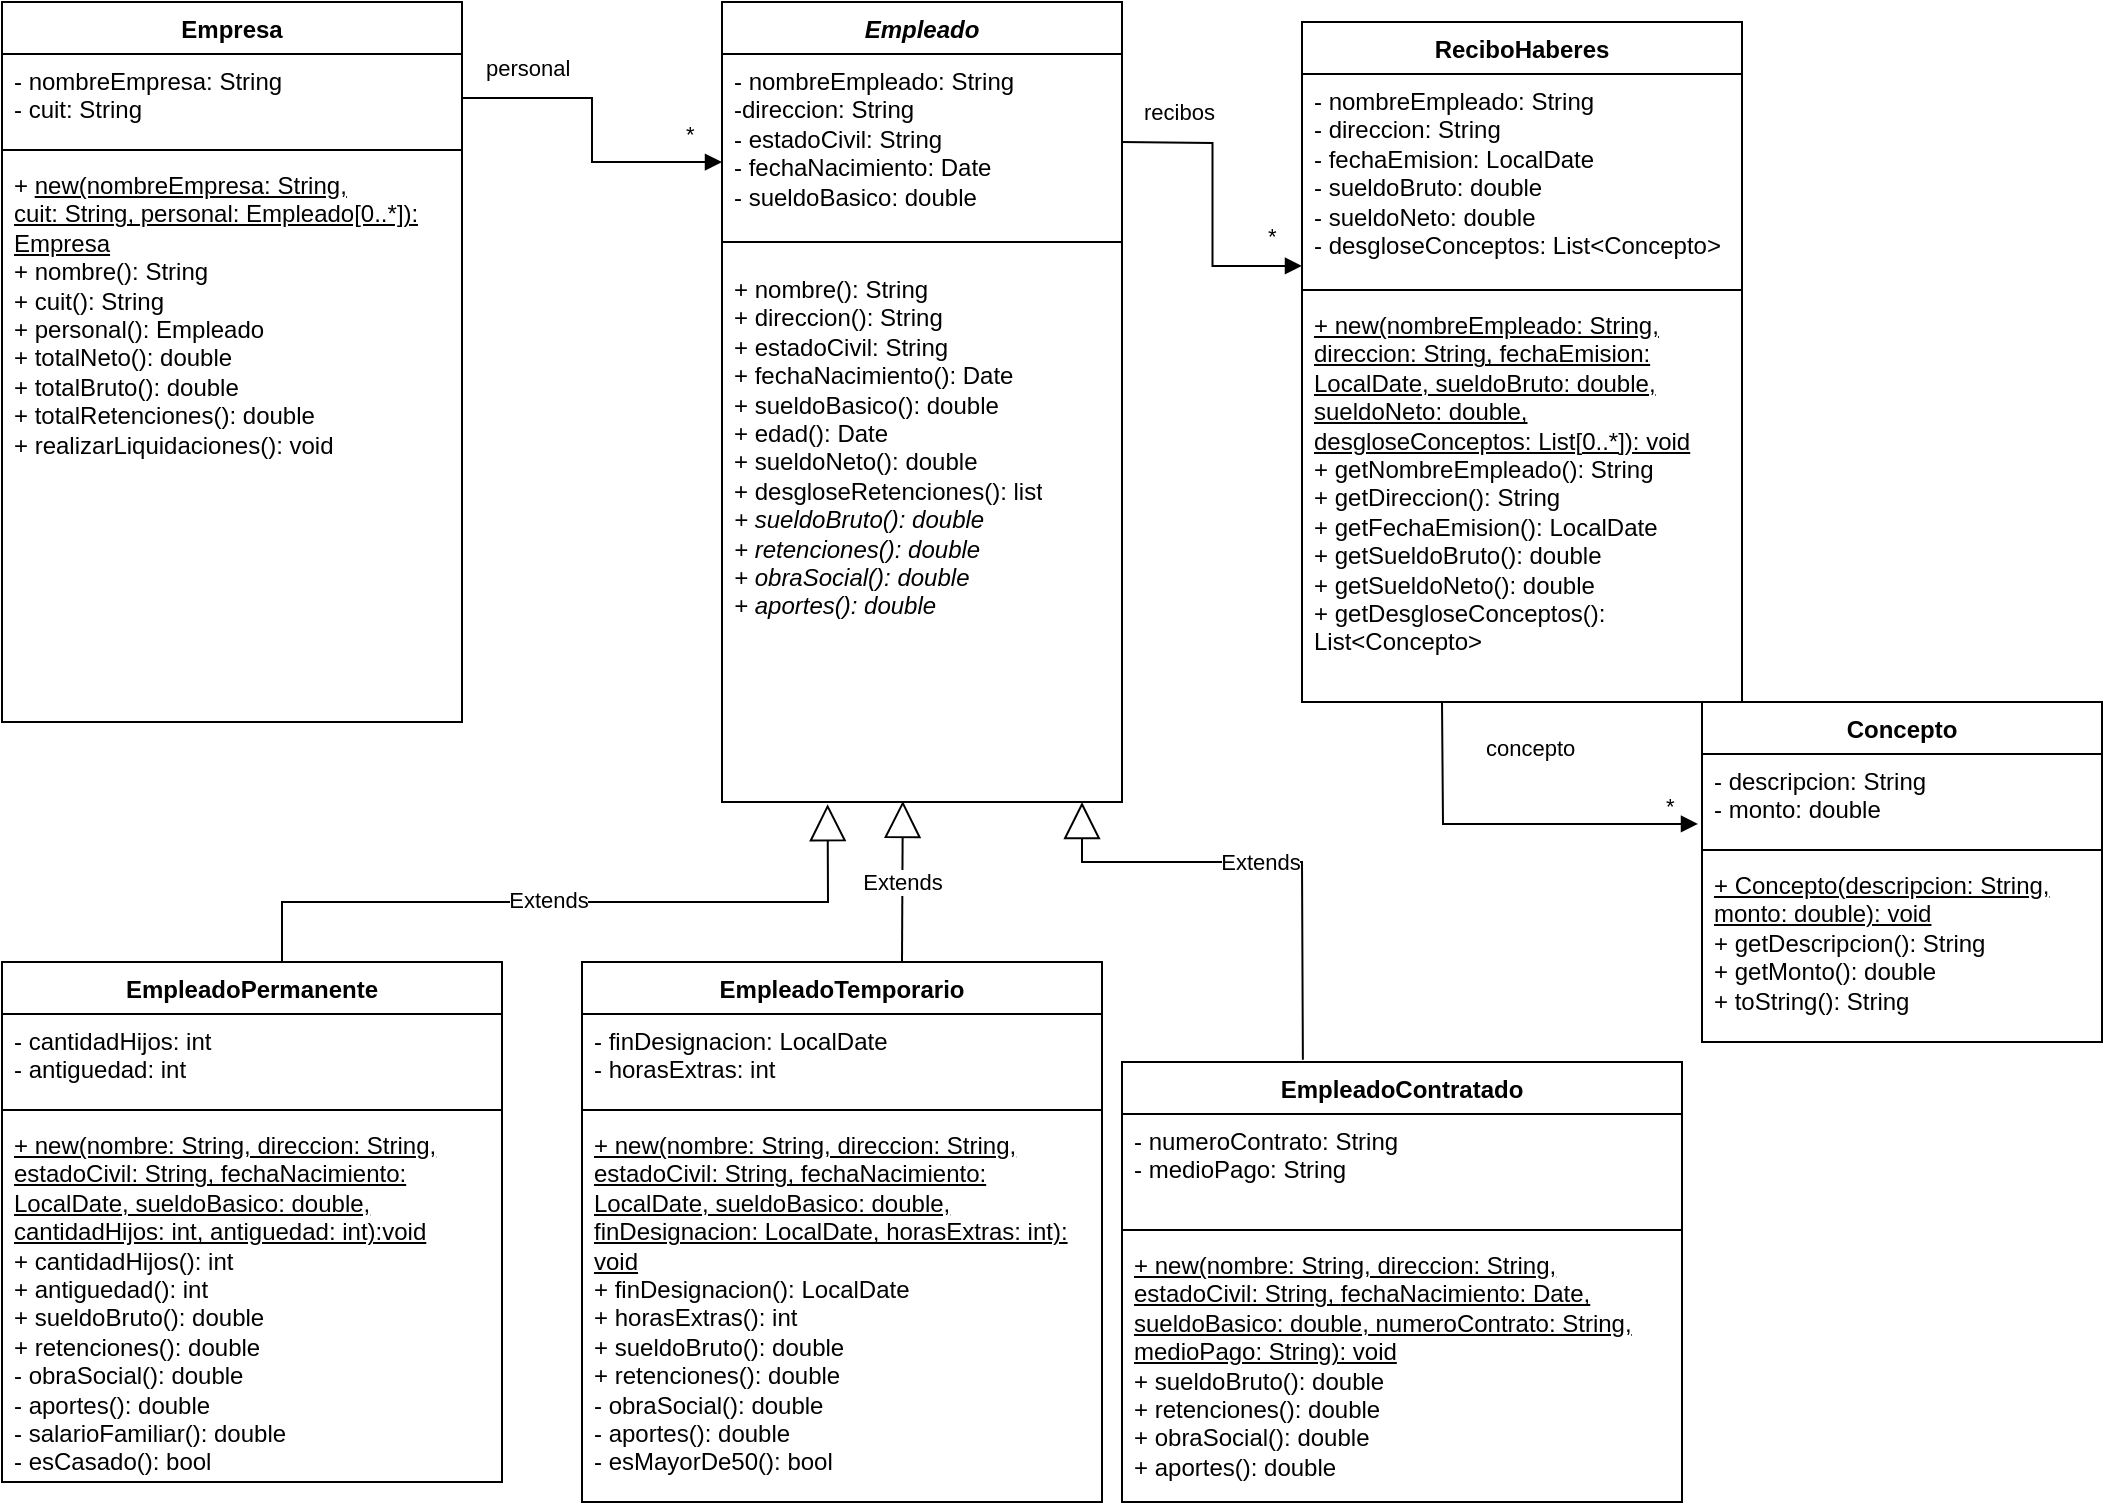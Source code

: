 <mxfile version="26.2.14">
  <diagram name="Página-1" id="ODUBA3nFFEw5WAdFP-az">
    <mxGraphModel dx="1290" dy="785" grid="1" gridSize="10" guides="1" tooltips="1" connect="1" arrows="1" fold="1" page="1" pageScale="1" pageWidth="1200" pageHeight="1920" math="0" shadow="0">
      <root>
        <mxCell id="0" />
        <mxCell id="1" parent="0" />
        <mxCell id="ub7nSacoTjqV0U-5tLhr-1" value="&lt;i&gt;Empleado&lt;/i&gt;" style="swimlane;fontStyle=1;align=center;verticalAlign=top;childLayout=stackLayout;horizontal=1;startSize=26;horizontalStack=0;resizeParent=1;resizeParentMax=0;resizeLast=0;collapsible=1;marginBottom=0;whiteSpace=wrap;html=1;" vertex="1" parent="1">
          <mxGeometry x="480" y="90" width="200" height="400" as="geometry" />
        </mxCell>
        <mxCell id="ub7nSacoTjqV0U-5tLhr-2" value="- nombreEmpleado: String&lt;div&gt;-direccion: String&lt;/div&gt;&lt;div&gt;- estadoCivil: String&lt;/div&gt;&lt;div&gt;- fechaNacimiento: Date&lt;/div&gt;&lt;div&gt;- sueldoBasico: double&lt;/div&gt;" style="text;strokeColor=none;fillColor=none;align=left;verticalAlign=top;spacingLeft=4;spacingRight=4;overflow=hidden;rotatable=0;points=[[0,0.5],[1,0.5]];portConstraint=eastwest;whiteSpace=wrap;html=1;" vertex="1" parent="ub7nSacoTjqV0U-5tLhr-1">
          <mxGeometry y="26" width="200" height="84" as="geometry" />
        </mxCell>
        <mxCell id="ub7nSacoTjqV0U-5tLhr-3" value="" style="line;strokeWidth=1;fillColor=none;align=left;verticalAlign=middle;spacingTop=-1;spacingLeft=3;spacingRight=3;rotatable=0;labelPosition=right;points=[];portConstraint=eastwest;strokeColor=inherit;" vertex="1" parent="ub7nSacoTjqV0U-5tLhr-1">
          <mxGeometry y="110" width="200" height="20" as="geometry" />
        </mxCell>
        <mxCell id="ub7nSacoTjqV0U-5tLhr-4" value="+ nombre(): String&lt;div&gt;+ direccion(): String&lt;/div&gt;&lt;div&gt;+ estadoCivil: String&lt;/div&gt;&lt;div&gt;+ fechaNacimiento(): Date&lt;/div&gt;&lt;div&gt;+ sueldoBasico(): double&lt;/div&gt;&lt;div&gt;+ edad(): Date&lt;/div&gt;&lt;div&gt;+ sueldoNeto(): double&lt;/div&gt;&lt;div&gt;+ desgloseRetenciones(): list&lt;/div&gt;&lt;div&gt;&lt;i&gt;+ sueldoBruto(): double&lt;/i&gt;&lt;/div&gt;&lt;div&gt;&lt;i&gt;+ retenciones(): double&lt;/i&gt;&lt;/div&gt;&lt;div&gt;&lt;i&gt;+ obraSocial(): double&lt;/i&gt;&lt;/div&gt;&lt;div&gt;&lt;i&gt;+ aportes(): double&lt;/i&gt;&lt;/div&gt;" style="text;strokeColor=none;fillColor=none;align=left;verticalAlign=top;spacingLeft=4;spacingRight=4;overflow=hidden;rotatable=0;points=[[0,0.5],[1,0.5]];portConstraint=eastwest;whiteSpace=wrap;html=1;" vertex="1" parent="ub7nSacoTjqV0U-5tLhr-1">
          <mxGeometry y="130" width="200" height="270" as="geometry" />
        </mxCell>
        <mxCell id="ub7nSacoTjqV0U-5tLhr-7" value="ReciboHaberes" style="swimlane;fontStyle=1;align=center;verticalAlign=top;childLayout=stackLayout;horizontal=1;startSize=26;horizontalStack=0;resizeParent=1;resizeParentMax=0;resizeLast=0;collapsible=1;marginBottom=0;whiteSpace=wrap;html=1;" vertex="1" parent="1">
          <mxGeometry x="770" y="100" width="220" height="340" as="geometry" />
        </mxCell>
        <mxCell id="ub7nSacoTjqV0U-5tLhr-8" value="&lt;div&gt;- nombreEmpleado: String&lt;/div&gt;&lt;div&gt;- direccion: String&lt;/div&gt;&lt;div&gt;- fechaEmision: LocalDate&lt;/div&gt;&lt;div&gt;- sueldoBruto: double&lt;/div&gt;&lt;div&gt;- sueldoNeto: double&lt;/div&gt;&lt;div&gt;- desgloseConceptos: List&amp;lt;Concepto&amp;gt;&lt;/div&gt;" style="text;strokeColor=none;fillColor=none;align=left;verticalAlign=top;spacingLeft=4;spacingRight=4;overflow=hidden;rotatable=0;points=[[0,0.5],[1,0.5]];portConstraint=eastwest;whiteSpace=wrap;html=1;" vertex="1" parent="ub7nSacoTjqV0U-5tLhr-7">
          <mxGeometry y="26" width="220" height="104" as="geometry" />
        </mxCell>
        <mxCell id="ub7nSacoTjqV0U-5tLhr-9" value="" style="line;strokeWidth=1;fillColor=none;align=left;verticalAlign=middle;spacingTop=-1;spacingLeft=3;spacingRight=3;rotatable=0;labelPosition=right;points=[];portConstraint=eastwest;strokeColor=inherit;" vertex="1" parent="ub7nSacoTjqV0U-5tLhr-7">
          <mxGeometry y="130" width="220" height="8" as="geometry" />
        </mxCell>
        <mxCell id="ub7nSacoTjqV0U-5tLhr-10" value="&lt;u&gt;+ new(nombreEmpleado: String, direccion: String, fechaEmision: LocalDate, sueldoBruto: double, sueldoNeto: double, desgloseConceptos: List[0..*]): void&lt;/u&gt;&lt;div&gt;&lt;div style=&quot;&quot;&gt;+ getNombreEmpleado(): String&amp;nbsp;&amp;nbsp;&lt;/div&gt;&lt;div style=&quot;&quot;&gt;+ getDireccion(): String&amp;nbsp;&amp;nbsp;&lt;/div&gt;&lt;div style=&quot;&quot;&gt;+ getFechaEmision(): LocalDate&amp;nbsp;&amp;nbsp;&lt;/div&gt;&lt;div style=&quot;&quot;&gt;+ getSueldoBruto(): double&amp;nbsp;&amp;nbsp;&lt;/div&gt;&lt;div style=&quot;&quot;&gt;+ getSueldoNeto(): double&amp;nbsp;&amp;nbsp;&lt;/div&gt;&lt;div style=&quot;&quot;&gt;+ getDesgloseConceptos(): List&amp;lt;Concepto&amp;gt;&lt;/div&gt;&lt;/div&gt;" style="text;strokeColor=none;fillColor=none;align=left;verticalAlign=top;spacingLeft=4;spacingRight=4;overflow=hidden;rotatable=0;points=[[0,0.5],[1,0.5]];portConstraint=eastwest;whiteSpace=wrap;html=1;" vertex="1" parent="ub7nSacoTjqV0U-5tLhr-7">
          <mxGeometry y="138" width="220" height="202" as="geometry" />
        </mxCell>
        <mxCell id="ub7nSacoTjqV0U-5tLhr-11" value="Empresa" style="swimlane;fontStyle=1;align=center;verticalAlign=top;childLayout=stackLayout;horizontal=1;startSize=26;horizontalStack=0;resizeParent=1;resizeParentMax=0;resizeLast=0;collapsible=1;marginBottom=0;whiteSpace=wrap;html=1;" vertex="1" parent="1">
          <mxGeometry x="120" y="90" width="230" height="360" as="geometry" />
        </mxCell>
        <mxCell id="ub7nSacoTjqV0U-5tLhr-12" value="- nombreEmpresa: String&lt;div&gt;- cuit: String&lt;/div&gt;" style="text;strokeColor=none;fillColor=none;align=left;verticalAlign=top;spacingLeft=4;spacingRight=4;overflow=hidden;rotatable=0;points=[[0,0.5],[1,0.5]];portConstraint=eastwest;whiteSpace=wrap;html=1;" vertex="1" parent="ub7nSacoTjqV0U-5tLhr-11">
          <mxGeometry y="26" width="230" height="44" as="geometry" />
        </mxCell>
        <mxCell id="ub7nSacoTjqV0U-5tLhr-13" value="" style="line;strokeWidth=1;fillColor=none;align=left;verticalAlign=middle;spacingTop=-1;spacingLeft=3;spacingRight=3;rotatable=0;labelPosition=right;points=[];portConstraint=eastwest;strokeColor=inherit;" vertex="1" parent="ub7nSacoTjqV0U-5tLhr-11">
          <mxGeometry y="70" width="230" height="8" as="geometry" />
        </mxCell>
        <mxCell id="ub7nSacoTjqV0U-5tLhr-14" value="+ &lt;u&gt;new(nombreEmpresa: String,&lt;/u&gt;&lt;div&gt;&lt;u&gt;cuit: String, personal: Empleado[0..*]):&lt;/u&gt;&lt;/div&gt;&lt;div&gt;&lt;u&gt;Empresa&lt;/u&gt;&lt;/div&gt;&lt;div&gt;+ nombre(): String&lt;/div&gt;&lt;div&gt;+ cuit(): String&lt;/div&gt;&lt;div&gt;+ personal(): Empleado&lt;/div&gt;&lt;div&gt;+ totalNeto(): double&lt;/div&gt;&lt;div&gt;+ totalBruto(): double&lt;/div&gt;&lt;div&gt;+ totalRetenciones(): double&lt;/div&gt;&lt;div&gt;+ realizarLiquidaciones(): void&lt;/div&gt;" style="text;strokeColor=none;fillColor=none;align=left;verticalAlign=top;spacingLeft=4;spacingRight=4;overflow=hidden;rotatable=0;points=[[0,0.5],[1,0.5]];portConstraint=eastwest;whiteSpace=wrap;html=1;" vertex="1" parent="ub7nSacoTjqV0U-5tLhr-11">
          <mxGeometry y="78" width="230" height="282" as="geometry" />
        </mxCell>
        <mxCell id="ub7nSacoTjqV0U-5tLhr-15" value="EmpleadoTemporario" style="swimlane;fontStyle=1;align=center;verticalAlign=top;childLayout=stackLayout;horizontal=1;startSize=26;horizontalStack=0;resizeParent=1;resizeParentMax=0;resizeLast=0;collapsible=1;marginBottom=0;whiteSpace=wrap;html=1;" vertex="1" parent="1">
          <mxGeometry x="410" y="570" width="260" height="270" as="geometry" />
        </mxCell>
        <mxCell id="ub7nSacoTjqV0U-5tLhr-16" value="&lt;div&gt;- finDesignacion: LocalDate&lt;/div&gt;&lt;div&gt;- horasExtras: int&lt;/div&gt;" style="text;strokeColor=none;fillColor=none;align=left;verticalAlign=top;spacingLeft=4;spacingRight=4;overflow=hidden;rotatable=0;points=[[0,0.5],[1,0.5]];portConstraint=eastwest;whiteSpace=wrap;html=1;" vertex="1" parent="ub7nSacoTjqV0U-5tLhr-15">
          <mxGeometry y="26" width="260" height="44" as="geometry" />
        </mxCell>
        <mxCell id="ub7nSacoTjqV0U-5tLhr-17" value="" style="line;strokeWidth=1;fillColor=none;align=left;verticalAlign=middle;spacingTop=-1;spacingLeft=3;spacingRight=3;rotatable=0;labelPosition=right;points=[];portConstraint=eastwest;strokeColor=inherit;" vertex="1" parent="ub7nSacoTjqV0U-5tLhr-15">
          <mxGeometry y="70" width="260" height="8" as="geometry" />
        </mxCell>
        <mxCell id="ub7nSacoTjqV0U-5tLhr-18" value="&lt;u&gt;+ new(nombre: String, direccion: String, estadoCivil: String, fechaNacimiento: LocalDate, sueldoBasico: double, finDesignacion: LocalDate, horasExtras: int): void&lt;/u&gt;&lt;div&gt;&lt;div style=&quot;&quot;&gt;+ finDesignacion(): LocalDate&lt;/div&gt;&lt;div style=&quot;&quot;&gt;+ horasExtras(): int&lt;/div&gt;&lt;div style=&quot;&quot;&gt;+ sueldoBruto(): double&lt;/div&gt;&lt;div style=&quot;&quot;&gt;+ retenciones(): double&lt;/div&gt;&lt;div style=&quot;&quot;&gt;&lt;span style=&quot;background-color: transparent; color: light-dark(rgb(0, 0, 0), rgb(255, 255, 255));&quot;&gt;- obraSocial(): double&lt;/span&gt;&lt;/div&gt;&lt;div style=&quot;&quot;&gt;- aportes(): double&lt;/div&gt;&lt;div style=&quot;&quot;&gt;- esMayorDe50(): bool&lt;/div&gt;&lt;/div&gt;" style="text;strokeColor=none;fillColor=none;align=left;verticalAlign=top;spacingLeft=4;spacingRight=4;overflow=hidden;rotatable=0;points=[[0,0.5],[1,0.5]];portConstraint=eastwest;whiteSpace=wrap;html=1;" vertex="1" parent="ub7nSacoTjqV0U-5tLhr-15">
          <mxGeometry y="78" width="260" height="192" as="geometry" />
        </mxCell>
        <mxCell id="ub7nSacoTjqV0U-5tLhr-20" value="EmpleadoPermanente" style="swimlane;fontStyle=1;align=center;verticalAlign=top;childLayout=stackLayout;horizontal=1;startSize=26;horizontalStack=0;resizeParent=1;resizeParentMax=0;resizeLast=0;collapsible=1;marginBottom=0;whiteSpace=wrap;html=1;" vertex="1" parent="1">
          <mxGeometry x="120" y="570" width="250" height="260" as="geometry" />
        </mxCell>
        <mxCell id="ub7nSacoTjqV0U-5tLhr-21" value="&lt;div&gt;- cantidadHijos: int&lt;/div&gt;&lt;div&gt;- antiguedad: int&amp;nbsp;&lt;/div&gt;" style="text;strokeColor=none;fillColor=none;align=left;verticalAlign=top;spacingLeft=4;spacingRight=4;overflow=hidden;rotatable=0;points=[[0,0.5],[1,0.5]];portConstraint=eastwest;whiteSpace=wrap;html=1;" vertex="1" parent="ub7nSacoTjqV0U-5tLhr-20">
          <mxGeometry y="26" width="250" height="44" as="geometry" />
        </mxCell>
        <mxCell id="ub7nSacoTjqV0U-5tLhr-22" value="" style="line;strokeWidth=1;fillColor=none;align=left;verticalAlign=middle;spacingTop=-1;spacingLeft=3;spacingRight=3;rotatable=0;labelPosition=right;points=[];portConstraint=eastwest;strokeColor=inherit;" vertex="1" parent="ub7nSacoTjqV0U-5tLhr-20">
          <mxGeometry y="70" width="250" height="8" as="geometry" />
        </mxCell>
        <mxCell id="ub7nSacoTjqV0U-5tLhr-23" value="&lt;u&gt;+ new(nombre: String, direccion: String, estadoCivil: String, fechaNacimiento: LocalDate, sueldoBasico: double, cantidadHijos: int, antiguedad: int):void&lt;/u&gt;&lt;div&gt;&lt;div&gt;+ cantidadHijos(): int&lt;/div&gt;&lt;div&gt;+ antiguedad(): int&lt;/div&gt;&lt;div&gt;+ sueldoBruto(): double&lt;/div&gt;&lt;div&gt;+ retenciones(): double&lt;/div&gt;&lt;/div&gt;&lt;div&gt;&lt;div&gt;- obraSocial(): double&lt;/div&gt;&lt;div&gt;- aportes(): double&lt;/div&gt;&lt;div&gt;- salarioFamiliar(): double&lt;/div&gt;&lt;div&gt;- esCasado(): bool&lt;/div&gt;&lt;/div&gt;" style="text;strokeColor=none;fillColor=none;align=left;verticalAlign=top;spacingLeft=4;spacingRight=4;overflow=hidden;rotatable=0;points=[[0,0.5],[1,0.5]];portConstraint=eastwest;whiteSpace=wrap;html=1;" vertex="1" parent="ub7nSacoTjqV0U-5tLhr-20">
          <mxGeometry y="78" width="250" height="182" as="geometry" />
        </mxCell>
        <mxCell id="ub7nSacoTjqV0U-5tLhr-26" value="personal" style="endArrow=block;endFill=1;html=1;edgeStyle=orthogonalEdgeStyle;align=left;verticalAlign=top;rounded=0;exitX=1;exitY=0.5;exitDx=0;exitDy=0;entryX=0;entryY=0.643;entryDx=0;entryDy=0;entryPerimeter=0;" edge="1" parent="1" source="ub7nSacoTjqV0U-5tLhr-12" target="ub7nSacoTjqV0U-5tLhr-2">
          <mxGeometry x="-0.876" y="28" relative="1" as="geometry">
            <mxPoint x="350" y="370" as="sourcePoint" />
            <mxPoint x="510" y="370" as="targetPoint" />
            <mxPoint as="offset" />
          </mxGeometry>
        </mxCell>
        <mxCell id="ub7nSacoTjqV0U-5tLhr-27" value="*" style="edgeLabel;resizable=0;html=1;align=left;verticalAlign=bottom;" connectable="0" vertex="1" parent="ub7nSacoTjqV0U-5tLhr-26">
          <mxGeometry x="-1" relative="1" as="geometry">
            <mxPoint x="110" y="26" as="offset" />
          </mxGeometry>
        </mxCell>
        <mxCell id="ub7nSacoTjqV0U-5tLhr-28" value="Extends" style="endArrow=block;endSize=16;endFill=0;html=1;rounded=0;entryX=0.264;entryY=1.004;entryDx=0;entryDy=0;entryPerimeter=0;" edge="1" parent="1" target="ub7nSacoTjqV0U-5tLhr-4">
          <mxGeometry x="-0.015" y="1" width="160" relative="1" as="geometry">
            <mxPoint x="260" y="550" as="sourcePoint" />
            <mxPoint x="600" y="360" as="targetPoint" />
            <Array as="points">
              <mxPoint x="260" y="550" />
              <mxPoint x="260" y="570" />
              <mxPoint x="260" y="540" />
              <mxPoint x="370" y="540" />
              <mxPoint x="533" y="540" />
            </Array>
            <mxPoint as="offset" />
          </mxGeometry>
        </mxCell>
        <mxCell id="ub7nSacoTjqV0U-5tLhr-30" value="recibos" style="endArrow=block;endFill=1;html=1;edgeStyle=orthogonalEdgeStyle;align=left;verticalAlign=top;rounded=0;exitX=1;exitY=0.5;exitDx=0;exitDy=0;entryX=0;entryY=0.923;entryDx=0;entryDy=0;entryPerimeter=0;" edge="1" parent="1" target="ub7nSacoTjqV0U-5tLhr-8">
          <mxGeometry x="-0.876" y="28" relative="1" as="geometry">
            <mxPoint x="679.5" y="160" as="sourcePoint" />
            <mxPoint x="809.5" y="192" as="targetPoint" />
            <mxPoint as="offset" />
          </mxGeometry>
        </mxCell>
        <mxCell id="ub7nSacoTjqV0U-5tLhr-31" value="*" style="edgeLabel;resizable=0;html=1;align=left;verticalAlign=bottom;" connectable="0" vertex="1" parent="ub7nSacoTjqV0U-5tLhr-30">
          <mxGeometry x="-1" relative="1" as="geometry">
            <mxPoint x="71" y="55" as="offset" />
          </mxGeometry>
        </mxCell>
        <mxCell id="ub7nSacoTjqV0U-5tLhr-32" value="Extends" style="endArrow=block;endSize=16;endFill=0;html=1;rounded=0;entryX=0.452;entryY=0.998;entryDx=0;entryDy=0;entryPerimeter=0;" edge="1" parent="1" target="ub7nSacoTjqV0U-5tLhr-4">
          <mxGeometry width="160" relative="1" as="geometry">
            <mxPoint x="570" y="570" as="sourcePoint" />
            <mxPoint x="730" y="550" as="targetPoint" />
          </mxGeometry>
        </mxCell>
        <mxCell id="ub7nSacoTjqV0U-5tLhr-33" value="EmpleadoContratado" style="swimlane;fontStyle=1;align=center;verticalAlign=top;childLayout=stackLayout;horizontal=1;startSize=26;horizontalStack=0;resizeParent=1;resizeParentMax=0;resizeLast=0;collapsible=1;marginBottom=0;whiteSpace=wrap;html=1;" vertex="1" parent="1">
          <mxGeometry x="680" y="620" width="280" height="220" as="geometry" />
        </mxCell>
        <mxCell id="ub7nSacoTjqV0U-5tLhr-34" value="&lt;div&gt;- numeroContrato: String&lt;/div&gt;&lt;div&gt;- medioPago: String&lt;/div&gt;" style="text;strokeColor=none;fillColor=none;align=left;verticalAlign=top;spacingLeft=4;spacingRight=4;overflow=hidden;rotatable=0;points=[[0,0.5],[1,0.5]];portConstraint=eastwest;whiteSpace=wrap;html=1;" vertex="1" parent="ub7nSacoTjqV0U-5tLhr-33">
          <mxGeometry y="26" width="280" height="54" as="geometry" />
        </mxCell>
        <mxCell id="ub7nSacoTjqV0U-5tLhr-35" value="" style="line;strokeWidth=1;fillColor=none;align=left;verticalAlign=middle;spacingTop=-1;spacingLeft=3;spacingRight=3;rotatable=0;labelPosition=right;points=[];portConstraint=eastwest;strokeColor=inherit;" vertex="1" parent="ub7nSacoTjqV0U-5tLhr-33">
          <mxGeometry y="80" width="280" height="8" as="geometry" />
        </mxCell>
        <mxCell id="ub7nSacoTjqV0U-5tLhr-36" value="&lt;div&gt;&lt;u&gt;+ new(nombre: String, direccion: String, estadoCivil: String,&amp;nbsp;&lt;span style=&quot;background-color: transparent; color: light-dark(rgb(0, 0, 0), rgb(255, 255, 255));&quot;&gt;fechaNacimiento: Date, sueldoBasico: double,&lt;/span&gt;&lt;span style=&quot;background-color: transparent; color: light-dark(rgb(0, 0, 0), rgb(255, 255, 255));&quot;&gt;&amp;nbsp;numeroContrato: String, medioPago: String): void&lt;/span&gt;&lt;/u&gt;&lt;/div&gt;&lt;div&gt;&lt;div&gt;+ sueldoBruto(): double&lt;/div&gt;&lt;div&gt;+ retenciones(): double&lt;/div&gt;&lt;div&gt;+ obraSocial(): double&lt;/div&gt;&lt;div&gt;+ aportes(): double&lt;/div&gt;&lt;/div&gt;&lt;div&gt;&lt;u&gt;&lt;span style=&quot;background-color: transparent; color: light-dark(rgb(0, 0, 0), rgb(255, 255, 255));&quot;&gt;&lt;br&gt;&lt;/span&gt;&lt;/u&gt;&lt;/div&gt;&lt;div&gt;&lt;u&gt;&lt;span style=&quot;background-color: transparent; color: light-dark(rgb(0, 0, 0), rgb(255, 255, 255));&quot;&gt;&lt;br&gt;&lt;/span&gt;&lt;/u&gt;&lt;/div&gt;&lt;div&gt;&lt;u&gt;&lt;span style=&quot;background-color: transparent; color: light-dark(rgb(0, 0, 0), rgb(255, 255, 255));&quot;&gt;&lt;br&gt;&lt;/span&gt;&lt;/u&gt;&lt;/div&gt;" style="text;strokeColor=none;fillColor=none;align=left;verticalAlign=top;spacingLeft=4;spacingRight=4;overflow=hidden;rotatable=0;points=[[0,0.5],[1,0.5]];portConstraint=eastwest;whiteSpace=wrap;html=1;" vertex="1" parent="ub7nSacoTjqV0U-5tLhr-33">
          <mxGeometry y="88" width="280" height="132" as="geometry" />
        </mxCell>
        <mxCell id="ub7nSacoTjqV0U-5tLhr-37" value="Extends" style="endArrow=block;endSize=16;endFill=0;html=1;rounded=0;exitX=0.323;exitY=-0.005;exitDx=0;exitDy=0;exitPerimeter=0;entryX=0.9;entryY=1;entryDx=0;entryDy=0;entryPerimeter=0;" edge="1" parent="1" source="ub7nSacoTjqV0U-5tLhr-33" target="ub7nSacoTjqV0U-5tLhr-4">
          <mxGeometry width="160" relative="1" as="geometry">
            <mxPoint x="740" y="520" as="sourcePoint" />
            <mxPoint x="900" y="520" as="targetPoint" />
            <Array as="points">
              <mxPoint x="770" y="520" />
              <mxPoint x="660" y="520" />
            </Array>
            <mxPoint as="offset" />
          </mxGeometry>
        </mxCell>
        <mxCell id="ub7nSacoTjqV0U-5tLhr-38" value="Concepto" style="swimlane;fontStyle=1;align=center;verticalAlign=top;childLayout=stackLayout;horizontal=1;startSize=26;horizontalStack=0;resizeParent=1;resizeParentMax=0;resizeLast=0;collapsible=1;marginBottom=0;whiteSpace=wrap;html=1;" vertex="1" parent="1">
          <mxGeometry x="970" y="440" width="200" height="170" as="geometry" />
        </mxCell>
        <mxCell id="ub7nSacoTjqV0U-5tLhr-39" value="&lt;div&gt;- descripcion: String&amp;nbsp;&amp;nbsp;&lt;/div&gt;&lt;div&gt;- monto: double&lt;/div&gt;" style="text;strokeColor=none;fillColor=none;align=left;verticalAlign=top;spacingLeft=4;spacingRight=4;overflow=hidden;rotatable=0;points=[[0,0.5],[1,0.5]];portConstraint=eastwest;whiteSpace=wrap;html=1;" vertex="1" parent="ub7nSacoTjqV0U-5tLhr-38">
          <mxGeometry y="26" width="200" height="44" as="geometry" />
        </mxCell>
        <mxCell id="ub7nSacoTjqV0U-5tLhr-40" value="" style="line;strokeWidth=1;fillColor=none;align=left;verticalAlign=middle;spacingTop=-1;spacingLeft=3;spacingRight=3;rotatable=0;labelPosition=right;points=[];portConstraint=eastwest;strokeColor=inherit;" vertex="1" parent="ub7nSacoTjqV0U-5tLhr-38">
          <mxGeometry y="70" width="200" height="8" as="geometry" />
        </mxCell>
        <mxCell id="ub7nSacoTjqV0U-5tLhr-41" value="&lt;div&gt;&lt;u&gt;+ Concepto(descripcion: String, monto: double): void&lt;/u&gt;&lt;/div&gt;&lt;div&gt;+ getDescripcion(): String&amp;nbsp;&amp;nbsp;&lt;/div&gt;&lt;div&gt;+ getMonto(): double&amp;nbsp;&amp;nbsp;&lt;/div&gt;&lt;div&gt;+ toString(): String&lt;/div&gt;" style="text;strokeColor=none;fillColor=none;align=left;verticalAlign=top;spacingLeft=4;spacingRight=4;overflow=hidden;rotatable=0;points=[[0,0.5],[1,0.5]];portConstraint=eastwest;whiteSpace=wrap;html=1;" vertex="1" parent="ub7nSacoTjqV0U-5tLhr-38">
          <mxGeometry y="78" width="200" height="92" as="geometry" />
        </mxCell>
        <mxCell id="ub7nSacoTjqV0U-5tLhr-44" value="concepto" style="endArrow=block;endFill=1;html=1;edgeStyle=orthogonalEdgeStyle;align=left;verticalAlign=top;rounded=0;entryX=-0.01;entryY=0.795;entryDx=0;entryDy=0;entryPerimeter=0;" edge="1" parent="1" target="ub7nSacoTjqV0U-5tLhr-39">
          <mxGeometry x="-0.892" y="20" relative="1" as="geometry">
            <mxPoint x="840" y="440" as="sourcePoint" />
            <mxPoint x="925" y="556" as="targetPoint" />
            <mxPoint as="offset" />
          </mxGeometry>
        </mxCell>
        <mxCell id="ub7nSacoTjqV0U-5tLhr-45" value="*" style="edgeLabel;resizable=0;html=1;align=left;verticalAlign=bottom;" connectable="0" vertex="1" parent="ub7nSacoTjqV0U-5tLhr-44">
          <mxGeometry x="-1" relative="1" as="geometry">
            <mxPoint x="110" y="60" as="offset" />
          </mxGeometry>
        </mxCell>
      </root>
    </mxGraphModel>
  </diagram>
</mxfile>
